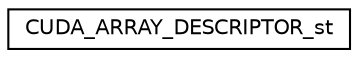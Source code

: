 digraph G
{
  edge [fontname="Helvetica",fontsize="10",labelfontname="Helvetica",labelfontsize="10"];
  node [fontname="Helvetica",fontsize="10",shape=record];
  rankdir=LR;
  Node1 [label="CUDA_ARRAY_DESCRIPTOR_st",height=0.2,width=0.4,color="black", fillcolor="white", style="filled",URL="$d5/d1d/structCUDA__ARRAY__DESCRIPTOR__st.html"];
}
